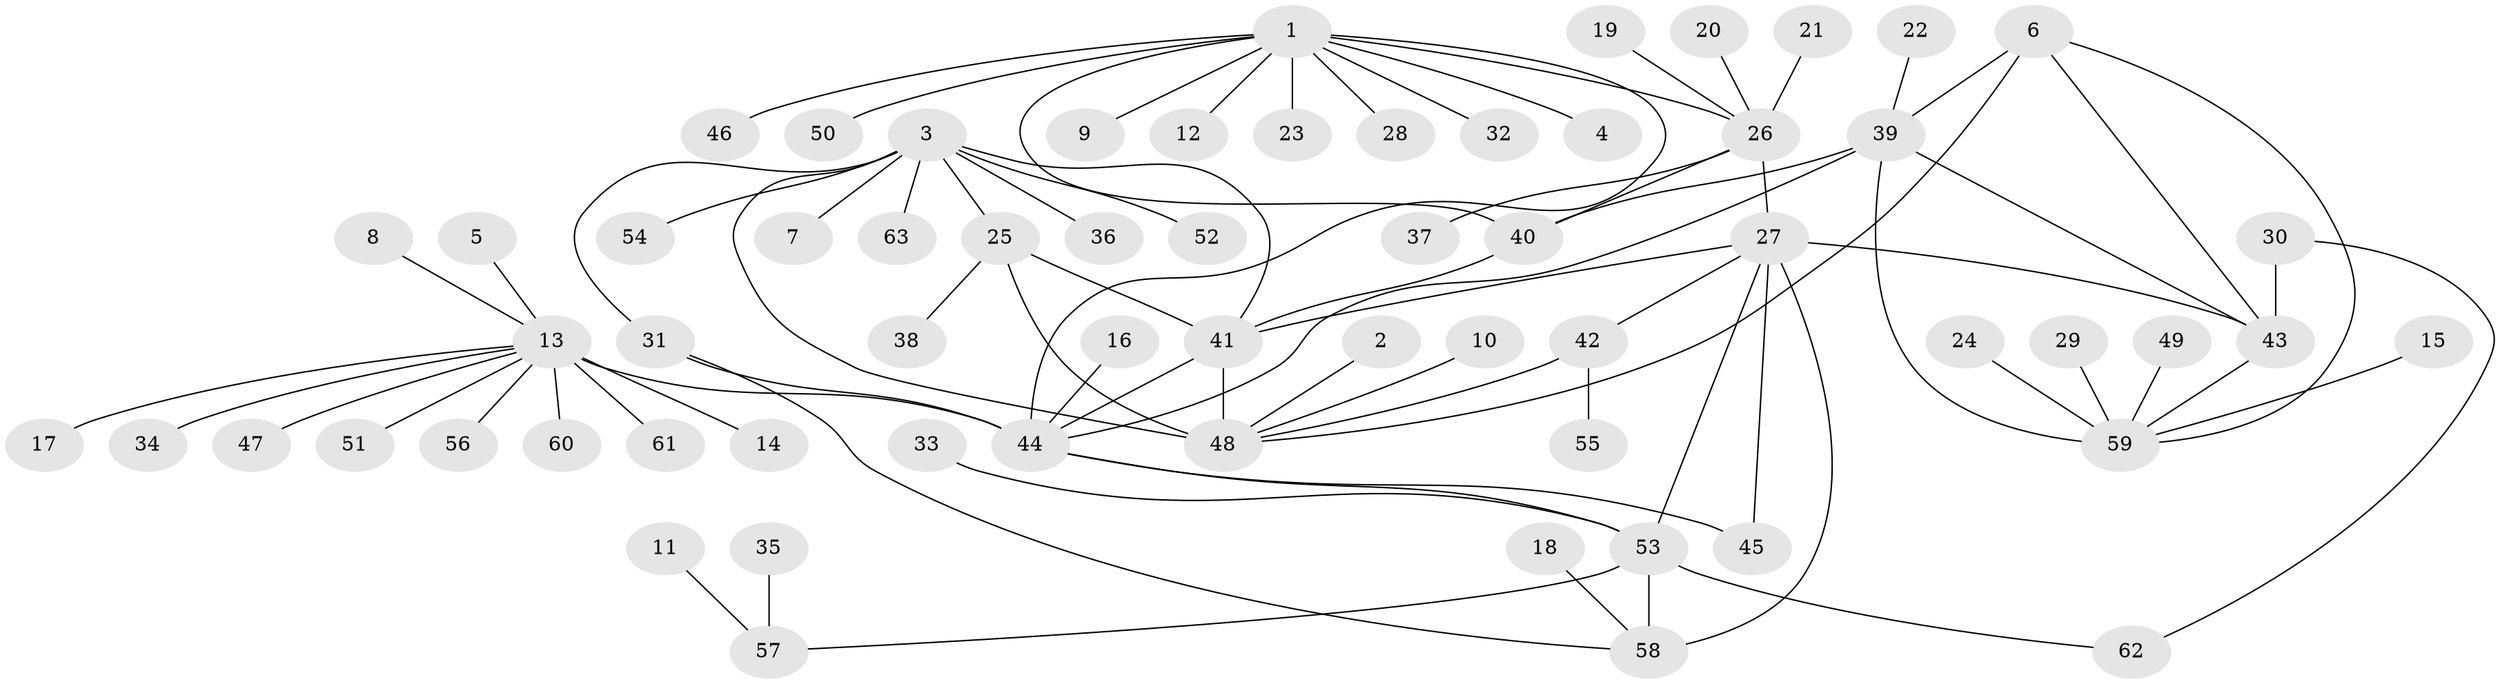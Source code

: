 // original degree distribution, {7: 0.07142857142857142, 9: 0.05555555555555555, 8: 0.07142857142857142, 11: 0.007936507936507936, 12: 0.015873015873015872, 5: 0.015873015873015872, 1: 0.5873015873015873, 3: 0.023809523809523808, 2: 0.12698412698412698, 4: 0.015873015873015872, 6: 0.007936507936507936}
// Generated by graph-tools (version 1.1) at 2025/02/03/09/25 03:02:47]
// undirected, 63 vertices, 81 edges
graph export_dot {
graph [start="1"]
  node [color=gray90,style=filled];
  1;
  2;
  3;
  4;
  5;
  6;
  7;
  8;
  9;
  10;
  11;
  12;
  13;
  14;
  15;
  16;
  17;
  18;
  19;
  20;
  21;
  22;
  23;
  24;
  25;
  26;
  27;
  28;
  29;
  30;
  31;
  32;
  33;
  34;
  35;
  36;
  37;
  38;
  39;
  40;
  41;
  42;
  43;
  44;
  45;
  46;
  47;
  48;
  49;
  50;
  51;
  52;
  53;
  54;
  55;
  56;
  57;
  58;
  59;
  60;
  61;
  62;
  63;
  1 -- 4 [weight=1.0];
  1 -- 9 [weight=1.0];
  1 -- 12 [weight=1.0];
  1 -- 23 [weight=1.0];
  1 -- 26 [weight=4.0];
  1 -- 28 [weight=1.0];
  1 -- 32 [weight=1.0];
  1 -- 40 [weight=4.0];
  1 -- 44 [weight=1.0];
  1 -- 46 [weight=1.0];
  1 -- 50 [weight=1.0];
  2 -- 48 [weight=1.0];
  3 -- 7 [weight=1.0];
  3 -- 25 [weight=2.0];
  3 -- 31 [weight=1.0];
  3 -- 36 [weight=1.0];
  3 -- 41 [weight=4.0];
  3 -- 48 [weight=2.0];
  3 -- 52 [weight=1.0];
  3 -- 54 [weight=1.0];
  3 -- 63 [weight=1.0];
  5 -- 13 [weight=1.0];
  6 -- 39 [weight=2.0];
  6 -- 43 [weight=1.0];
  6 -- 48 [weight=1.0];
  6 -- 59 [weight=2.0];
  8 -- 13 [weight=1.0];
  10 -- 48 [weight=1.0];
  11 -- 57 [weight=1.0];
  13 -- 14 [weight=1.0];
  13 -- 17 [weight=1.0];
  13 -- 34 [weight=1.0];
  13 -- 44 [weight=9.0];
  13 -- 47 [weight=1.0];
  13 -- 51 [weight=1.0];
  13 -- 56 [weight=1.0];
  13 -- 60 [weight=1.0];
  13 -- 61 [weight=1.0];
  15 -- 59 [weight=1.0];
  16 -- 44 [weight=1.0];
  18 -- 58 [weight=1.0];
  19 -- 26 [weight=1.0];
  20 -- 26 [weight=1.0];
  21 -- 26 [weight=1.0];
  22 -- 39 [weight=1.0];
  24 -- 59 [weight=1.0];
  25 -- 38 [weight=1.0];
  25 -- 41 [weight=2.0];
  25 -- 48 [weight=1.0];
  26 -- 27 [weight=1.0];
  26 -- 37 [weight=1.0];
  26 -- 40 [weight=1.0];
  27 -- 41 [weight=1.0];
  27 -- 42 [weight=1.0];
  27 -- 43 [weight=1.0];
  27 -- 45 [weight=1.0];
  27 -- 53 [weight=2.0];
  27 -- 58 [weight=3.0];
  29 -- 59 [weight=1.0];
  30 -- 43 [weight=1.0];
  30 -- 62 [weight=1.0];
  31 -- 44 [weight=1.0];
  31 -- 58 [weight=1.0];
  33 -- 53 [weight=1.0];
  35 -- 57 [weight=1.0];
  39 -- 40 [weight=1.0];
  39 -- 43 [weight=2.0];
  39 -- 44 [weight=1.0];
  39 -- 59 [weight=4.0];
  40 -- 41 [weight=1.0];
  41 -- 44 [weight=1.0];
  41 -- 48 [weight=2.0];
  42 -- 48 [weight=1.0];
  42 -- 55 [weight=1.0];
  43 -- 59 [weight=2.0];
  44 -- 45 [weight=1.0];
  44 -- 53 [weight=1.0];
  49 -- 59 [weight=1.0];
  53 -- 57 [weight=1.0];
  53 -- 58 [weight=6.0];
  53 -- 62 [weight=1.0];
}
